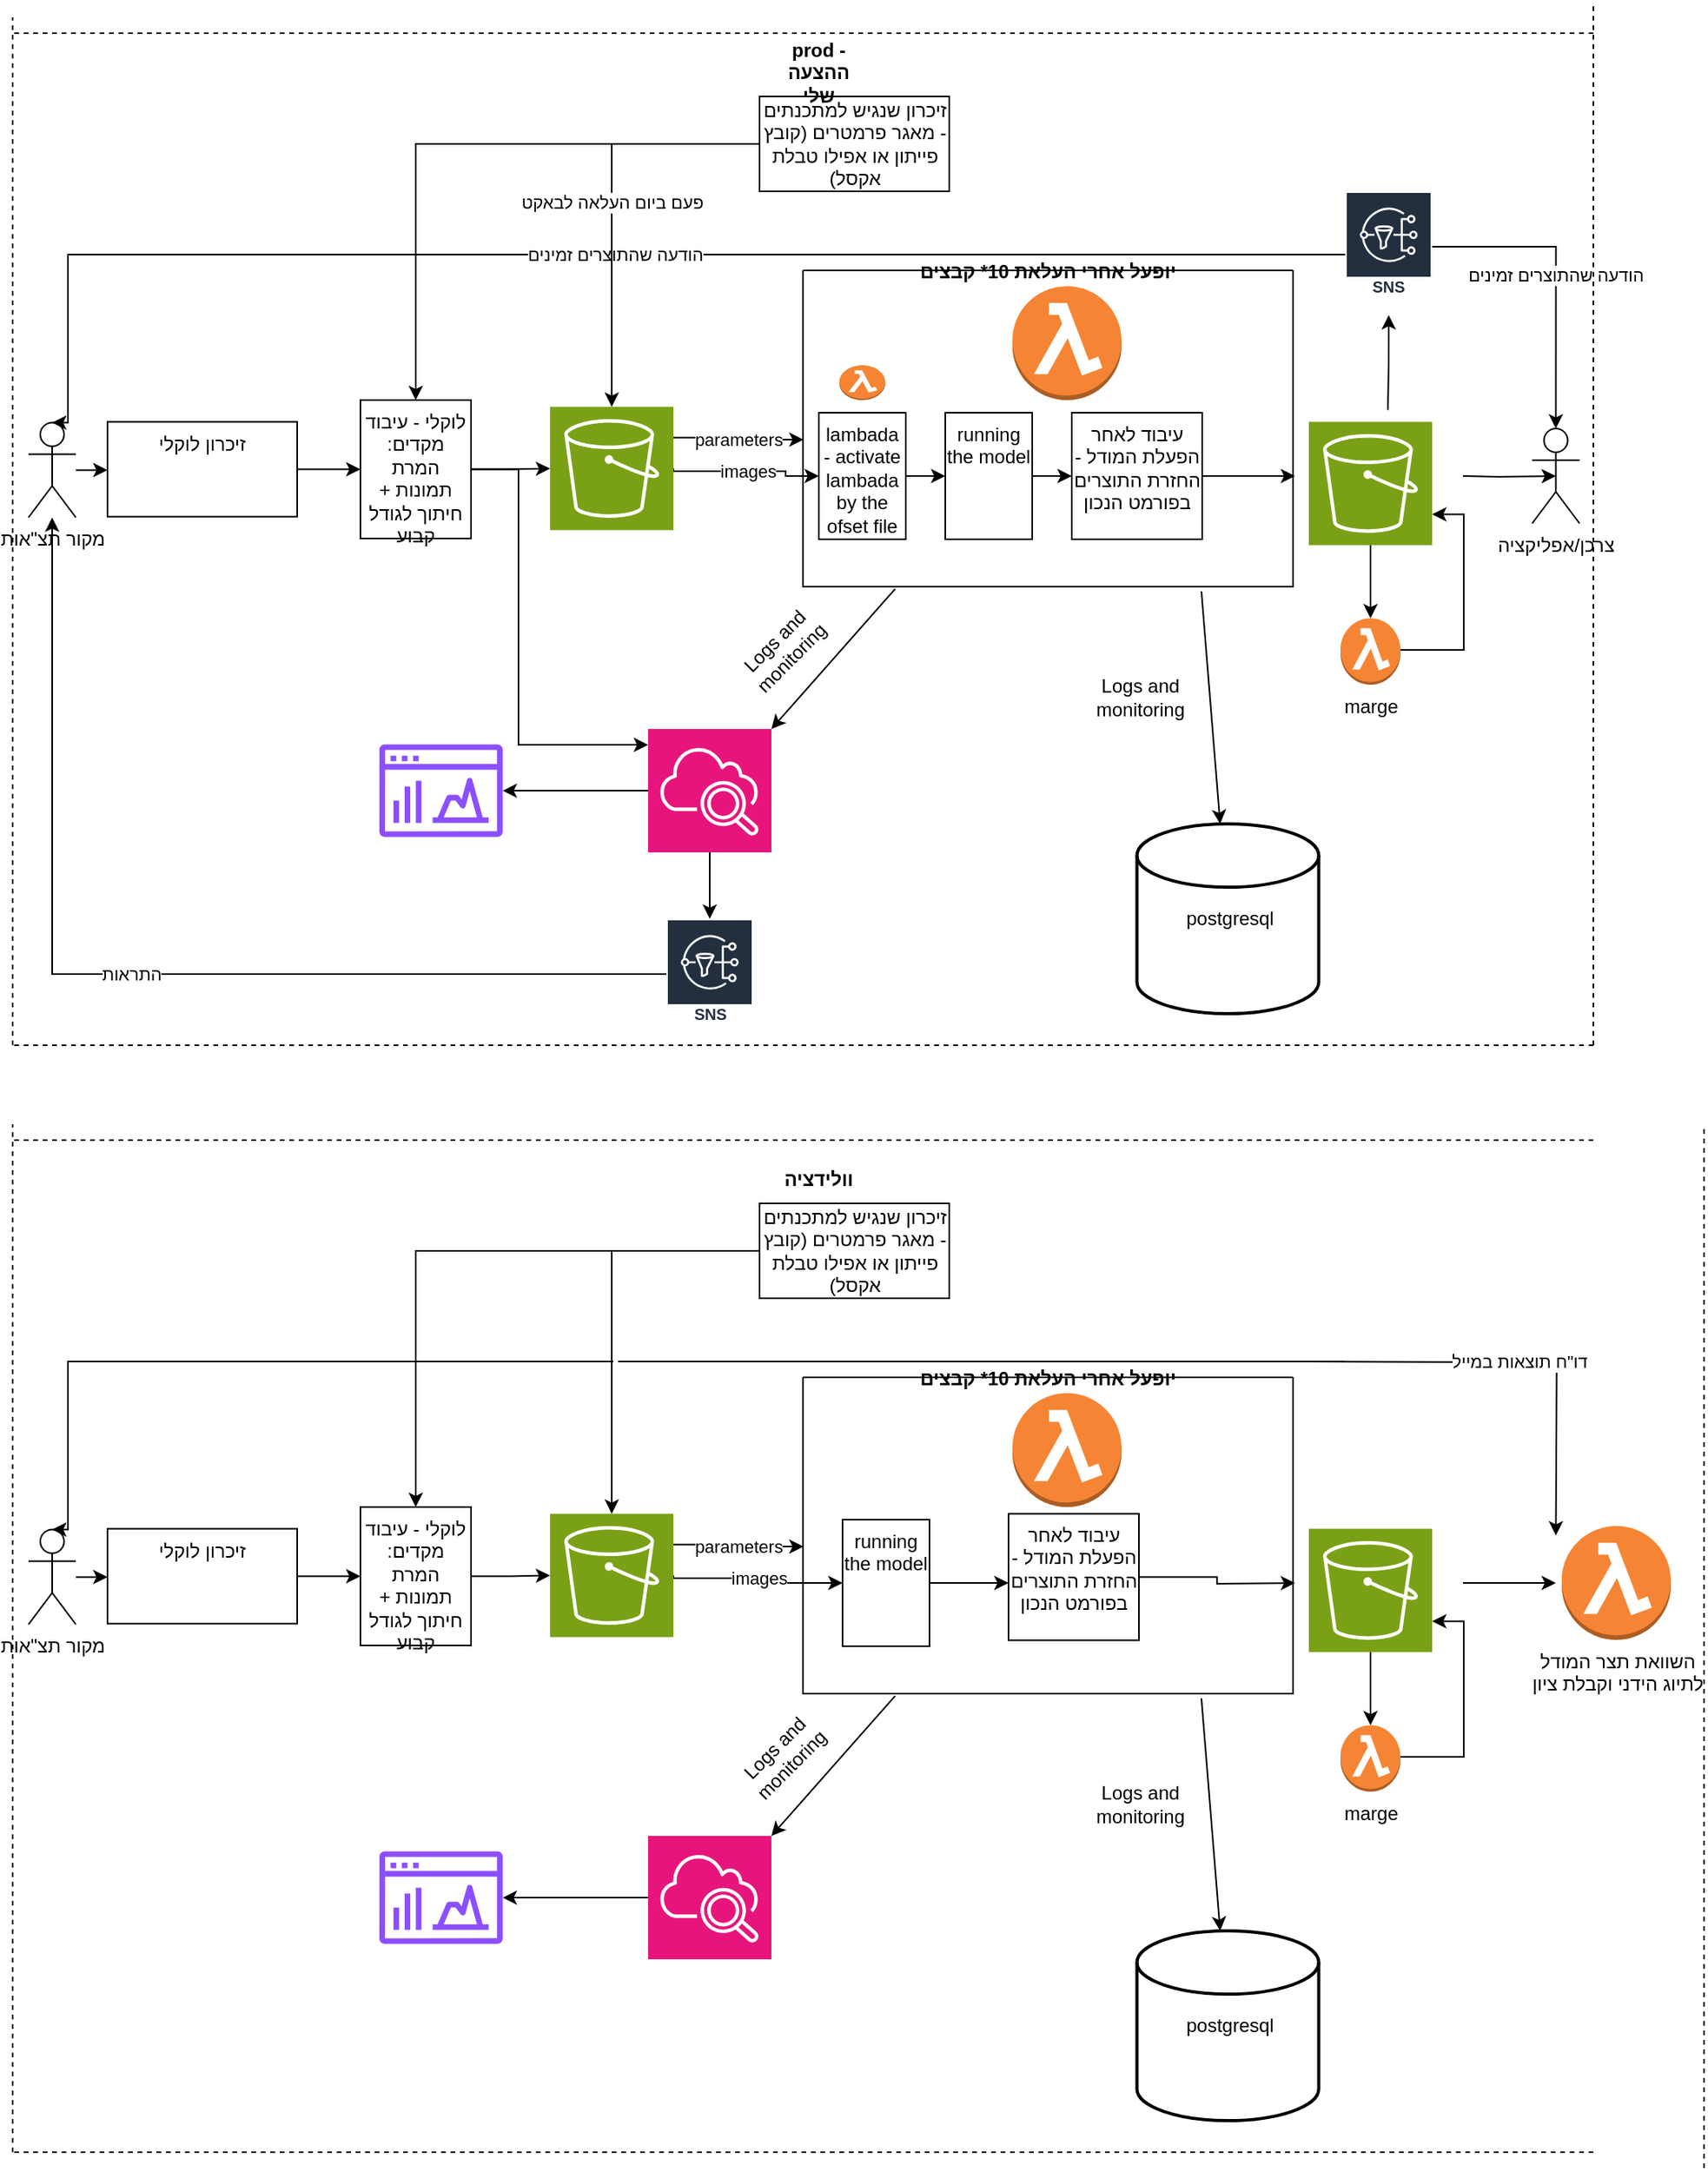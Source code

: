 <mxfile version="26.0.5">
  <diagram name="‫עמוד-1‬" id="sUzNPQEEkAw4JwKCN1K-">
    <mxGraphModel dx="1014" dy="1915" grid="1" gridSize="10" guides="1" tooltips="1" connect="1" arrows="1" fold="1" page="1" pageScale="1" pageWidth="827" pageHeight="1169" math="0" shadow="0">
      <root>
        <mxCell id="0" />
        <mxCell id="1" parent="0" />
        <mxCell id="lmKd-iWOiShviezDQh_1-94" value="" style="edgeStyle=orthogonalEdgeStyle;rounded=0;orthogonalLoop=1;jettySize=auto;html=1;" parent="1" source="lmKd-iWOiShviezDQh_1-95" target="lmKd-iWOiShviezDQh_1-97" edge="1">
          <mxGeometry relative="1" as="geometry" />
        </mxCell>
        <mxCell id="lmKd-iWOiShviezDQh_1-95" value="מקור תצ&quot;אות" style="shape=umlActor;verticalLabelPosition=bottom;verticalAlign=top;html=1;outlineConnect=0;" parent="1" vertex="1">
          <mxGeometry x="1050" y="126.25" width="30" height="60" as="geometry" />
        </mxCell>
        <mxCell id="lmKd-iWOiShviezDQh_1-96" value="" style="edgeStyle=orthogonalEdgeStyle;rounded=0;orthogonalLoop=1;jettySize=auto;html=1;" parent="1" source="lmKd-iWOiShviezDQh_1-97" target="lmKd-iWOiShviezDQh_1-99" edge="1">
          <mxGeometry relative="1" as="geometry" />
        </mxCell>
        <mxCell id="lmKd-iWOiShviezDQh_1-97" value="זיכרון לוקלי" style="whiteSpace=wrap;html=1;verticalAlign=top;" parent="1" vertex="1">
          <mxGeometry x="1100" y="125.75" width="120" height="60" as="geometry" />
        </mxCell>
        <mxCell id="lmKd-iWOiShviezDQh_1-98" value="" style="edgeStyle=orthogonalEdgeStyle;rounded=0;orthogonalLoop=1;jettySize=auto;html=1;entryX=0;entryY=0.5;entryDx=0;entryDy=0;entryPerimeter=0;" parent="1" source="lmKd-iWOiShviezDQh_1-99" target="lmKd-iWOiShviezDQh_1-136" edge="1">
          <mxGeometry relative="1" as="geometry">
            <mxPoint x="1444" y="160" as="targetPoint" />
          </mxGeometry>
        </mxCell>
        <mxCell id="lmKd-iWOiShviezDQh_1-201" style="edgeStyle=orthogonalEdgeStyle;rounded=0;orthogonalLoop=1;jettySize=auto;html=1;" parent="1" source="lmKd-iWOiShviezDQh_1-99" target="lmKd-iWOiShviezDQh_1-117" edge="1">
          <mxGeometry relative="1" as="geometry">
            <Array as="points">
              <mxPoint x="1360" y="156" />
              <mxPoint x="1360" y="330" />
            </Array>
          </mxGeometry>
        </mxCell>
        <mxCell id="lmKd-iWOiShviezDQh_1-99" value="לוקלי - עיבוד מקדים: המרת תמונות + חיתוך לגודל קבוע" style="whiteSpace=wrap;html=1;verticalAlign=top;" parent="1" vertex="1">
          <mxGeometry x="1260" y="112" width="70" height="87.5" as="geometry" />
        </mxCell>
        <mxCell id="lmKd-iWOiShviezDQh_1-100" value="images" style="edgeStyle=orthogonalEdgeStyle;rounded=0;orthogonalLoop=1;jettySize=auto;html=1;exitX=1;exitY=0.5;exitDx=0;exitDy=0;exitPerimeter=0;" parent="1" source="lmKd-iWOiShviezDQh_1-136" edge="1">
          <mxGeometry relative="1" as="geometry">
            <mxPoint x="1494" y="160" as="sourcePoint" />
            <Array as="points">
              <mxPoint x="1529" y="157" />
              <mxPoint x="1529" y="160" />
            </Array>
            <mxPoint x="1550" y="160" as="targetPoint" />
          </mxGeometry>
        </mxCell>
        <mxCell id="lmKd-iWOiShviezDQh_1-104" value="" style="edgeStyle=orthogonalEdgeStyle;rounded=0;orthogonalLoop=1;jettySize=auto;html=1;" parent="1" source="lmKd-iWOiShviezDQh_1-105" edge="1">
          <mxGeometry relative="1" as="geometry">
            <mxPoint x="1851.25" y="160" as="targetPoint" />
          </mxGeometry>
        </mxCell>
        <mxCell id="lmKd-iWOiShviezDQh_1-106" style="edgeStyle=orthogonalEdgeStyle;rounded=0;orthogonalLoop=1;jettySize=auto;html=1;" parent="1" edge="1">
          <mxGeometry relative="1" as="geometry">
            <mxPoint x="1910.53" y="58.25" as="targetPoint" />
            <mxPoint x="1909.98" y="118.25" as="sourcePoint" />
          </mxGeometry>
        </mxCell>
        <mxCell id="lmKd-iWOiShviezDQh_1-108" value="צרכן/אפליקציה" style="shape=umlActor;verticalLabelPosition=bottom;verticalAlign=top;html=1;outlineConnect=0;" parent="1" vertex="1">
          <mxGeometry x="2001.25" y="130" width="30" height="60" as="geometry" />
        </mxCell>
        <mxCell id="lmKd-iWOiShviezDQh_1-109" style="edgeStyle=orthogonalEdgeStyle;rounded=0;orthogonalLoop=1;jettySize=auto;html=1;entryX=0.5;entryY=0.5;entryDx=0;entryDy=0;entryPerimeter=0;" parent="1" target="lmKd-iWOiShviezDQh_1-108" edge="1">
          <mxGeometry relative="1" as="geometry">
            <mxPoint x="1957.5" y="160" as="sourcePoint" />
          </mxGeometry>
        </mxCell>
        <mxCell id="lmKd-iWOiShviezDQh_1-110" value="&lt;span style=&quot;background-color: transparent; color: light-dark(rgb(0, 0, 0), rgb(255, 255, 255));&quot;&gt;&amp;nbsp;&lt;/span&gt;&lt;span style=&quot;background-color: transparent; color: light-dark(rgb(0, 0, 0), rgb(255, 255, 255));&quot;&gt;postgresql&lt;/span&gt;" style="strokeWidth=2;html=1;shape=mxgraph.flowchart.database;whiteSpace=wrap;" parent="1" vertex="1">
          <mxGeometry x="1751.25" y="380" width="115" height="120" as="geometry" />
        </mxCell>
        <mxCell id="lmKd-iWOiShviezDQh_1-113" value="" style="endArrow=classic;html=1;rounded=0;exitX=0.813;exitY=1.015;exitDx=0;exitDy=0;exitPerimeter=0;" parent="1" source="lmKd-iWOiShviezDQh_1-139" target="lmKd-iWOiShviezDQh_1-110" edge="1">
          <mxGeometry width="50" height="50" relative="1" as="geometry">
            <mxPoint x="1781.25" y="210" as="sourcePoint" />
            <mxPoint x="1631.25" y="340" as="targetPoint" />
          </mxGeometry>
        </mxCell>
        <mxCell id="lmKd-iWOiShviezDQh_1-114" value="Logs and monitoring" style="text;html=1;align=center;verticalAlign=middle;whiteSpace=wrap;rounded=0;rotation=-45;" parent="1" vertex="1">
          <mxGeometry x="1473.5" y="260" width="106.5" height="20" as="geometry" />
        </mxCell>
        <mxCell id="lmKd-iWOiShviezDQh_1-115" style="edgeStyle=orthogonalEdgeStyle;rounded=0;orthogonalLoop=1;jettySize=auto;html=1;" parent="1" source="lmKd-iWOiShviezDQh_1-117" target="lmKd-iWOiShviezDQh_1-121" edge="1">
          <mxGeometry relative="1" as="geometry" />
        </mxCell>
        <mxCell id="lmKd-iWOiShviezDQh_1-116" style="edgeStyle=orthogonalEdgeStyle;rounded=0;orthogonalLoop=1;jettySize=auto;html=1;" parent="1" source="lmKd-iWOiShviezDQh_1-117" target="lmKd-iWOiShviezDQh_1-123" edge="1">
          <mxGeometry relative="1" as="geometry" />
        </mxCell>
        <mxCell id="lmKd-iWOiShviezDQh_1-117" value="" style="sketch=0;points=[[0,0,0],[0.25,0,0],[0.5,0,0],[0.75,0,0],[1,0,0],[0,1,0],[0.25,1,0],[0.5,1,0],[0.75,1,0],[1,1,0],[0,0.25,0],[0,0.5,0],[0,0.75,0],[1,0.25,0],[1,0.5,0],[1,0.75,0]];points=[[0,0,0],[0.25,0,0],[0.5,0,0],[0.75,0,0],[1,0,0],[0,1,0],[0.25,1,0],[0.5,1,0],[0.75,1,0],[1,1,0],[0,0.25,0],[0,0.5,0],[0,0.75,0],[1,0.25,0],[1,0.5,0],[1,0.75,0]];outlineConnect=0;fontColor=#232F3E;fillColor=#E7157B;strokeColor=#ffffff;dashed=0;verticalLabelPosition=bottom;verticalAlign=top;align=center;html=1;fontSize=12;fontStyle=0;aspect=fixed;shape=mxgraph.aws4.resourceIcon;resIcon=mxgraph.aws4.cloudwatch_2;" parent="1" vertex="1">
          <mxGeometry x="1442" y="320" width="78" height="78" as="geometry" />
        </mxCell>
        <mxCell id="lmKd-iWOiShviezDQh_1-121" value="" style="sketch=0;outlineConnect=0;fontColor=#232F3E;gradientColor=none;fillColor=#8C4FFF;strokeColor=none;dashed=0;verticalLabelPosition=bottom;verticalAlign=top;align=center;html=1;fontSize=12;fontStyle=0;aspect=fixed;pointerEvents=1;shape=mxgraph.aws4.opensearch_dashboards;" parent="1" vertex="1">
          <mxGeometry x="1272" y="329.5" width="78" height="59" as="geometry" />
        </mxCell>
        <mxCell id="lmKd-iWOiShviezDQh_1-122" value="התראות" style="edgeStyle=orthogonalEdgeStyle;rounded=0;orthogonalLoop=1;jettySize=auto;html=1;" parent="1" source="lmKd-iWOiShviezDQh_1-123" target="lmKd-iWOiShviezDQh_1-95" edge="1">
          <mxGeometry relative="1" as="geometry" />
        </mxCell>
        <mxCell id="lmKd-iWOiShviezDQh_1-123" value="Amazon SNS" style="sketch=0;outlineConnect=0;fontColor=#232F3E;gradientColor=none;strokeColor=#ffffff;fillColor=#232F3E;dashed=0;verticalLabelPosition=middle;verticalAlign=bottom;align=center;html=1;whiteSpace=wrap;fontSize=10;fontStyle=1;spacing=3;shape=mxgraph.aws4.productIcon;prIcon=mxgraph.aws4.sns;" parent="1" vertex="1">
          <mxGeometry x="1453.5" y="440" width="55" height="70" as="geometry" />
        </mxCell>
        <mxCell id="lmKd-iWOiShviezDQh_1-124" value="Amazon SNS" style="sketch=0;outlineConnect=0;fontColor=#232F3E;gradientColor=none;strokeColor=#ffffff;fillColor=#232F3E;dashed=0;verticalLabelPosition=middle;verticalAlign=bottom;align=center;html=1;whiteSpace=wrap;fontSize=10;fontStyle=1;spacing=3;shape=mxgraph.aws4.productIcon;prIcon=mxgraph.aws4.sns;" parent="1" vertex="1">
          <mxGeometry x="1883" y="-20" width="55" height="70" as="geometry" />
        </mxCell>
        <mxCell id="lmKd-iWOiShviezDQh_1-125" value="הודעה שהתוצרים זמינים" style="edgeStyle=orthogonalEdgeStyle;rounded=0;orthogonalLoop=1;jettySize=auto;html=1;entryX=0.5;entryY=0;entryDx=0;entryDy=0;entryPerimeter=0;" parent="1" source="lmKd-iWOiShviezDQh_1-124" target="lmKd-iWOiShviezDQh_1-95" edge="1">
          <mxGeometry relative="1" as="geometry">
            <Array as="points">
              <mxPoint x="1075" y="20" />
            </Array>
          </mxGeometry>
        </mxCell>
        <mxCell id="lmKd-iWOiShviezDQh_1-126" value="הודעה שהתוצרים זמינים" style="edgeStyle=orthogonalEdgeStyle;rounded=0;orthogonalLoop=1;jettySize=auto;html=1;entryX=0.5;entryY=0;entryDx=0;entryDy=0;entryPerimeter=0;" parent="1" source="lmKd-iWOiShviezDQh_1-124" target="lmKd-iWOiShviezDQh_1-108" edge="1">
          <mxGeometry relative="1" as="geometry" />
        </mxCell>
        <mxCell id="lmKd-iWOiShviezDQh_1-128" style="edgeStyle=orthogonalEdgeStyle;rounded=0;orthogonalLoop=1;jettySize=auto;html=1;entryX=0.5;entryY=0;entryDx=0;entryDy=0;" parent="1" source="lmKd-iWOiShviezDQh_1-129" target="lmKd-iWOiShviezDQh_1-99" edge="1">
          <mxGeometry relative="1" as="geometry" />
        </mxCell>
        <mxCell id="lmKd-iWOiShviezDQh_1-129" value="זיכרון שנגיש למתכנתים - מאגר פרמטרים (קובץ פייתון או אפילו טבלת אקסל)" style="rounded=0;whiteSpace=wrap;html=1;" parent="1" vertex="1">
          <mxGeometry x="1512.5" y="-80" width="120" height="60" as="geometry" />
        </mxCell>
        <mxCell id="lmKd-iWOiShviezDQh_1-131" value="" style="endArrow=none;dashed=1;html=1;rounded=0;" parent="1" edge="1">
          <mxGeometry width="50" height="50" relative="1" as="geometry">
            <mxPoint x="1040" y="520" as="sourcePoint" />
            <mxPoint x="1040" y="-130" as="targetPoint" />
          </mxGeometry>
        </mxCell>
        <mxCell id="lmKd-iWOiShviezDQh_1-132" value="" style="endArrow=none;dashed=1;html=1;rounded=0;" parent="1" edge="1">
          <mxGeometry width="50" height="50" relative="1" as="geometry">
            <mxPoint x="2040" y="520" as="sourcePoint" />
            <mxPoint x="2040" y="-140" as="targetPoint" />
          </mxGeometry>
        </mxCell>
        <mxCell id="lmKd-iWOiShviezDQh_1-133" value="" style="endArrow=none;dashed=1;html=1;rounded=0;" parent="1" edge="1">
          <mxGeometry width="50" height="50" relative="1" as="geometry">
            <mxPoint x="2040" y="520" as="sourcePoint" />
            <mxPoint x="1040" y="520" as="targetPoint" />
          </mxGeometry>
        </mxCell>
        <mxCell id="lmKd-iWOiShviezDQh_1-134" value="" style="endArrow=none;dashed=1;html=1;rounded=0;" parent="1" edge="1">
          <mxGeometry width="50" height="50" relative="1" as="geometry">
            <mxPoint x="2040" y="-120" as="sourcePoint" />
            <mxPoint x="1040" y="-120" as="targetPoint" />
          </mxGeometry>
        </mxCell>
        <mxCell id="lmKd-iWOiShviezDQh_1-135" value="&lt;b&gt;prod - ההצעה שלי&lt;/b&gt;" style="text;html=1;align=center;verticalAlign=middle;whiteSpace=wrap;rounded=0;" parent="1" vertex="1">
          <mxGeometry x="1520" y="-110" width="60" height="30" as="geometry" />
        </mxCell>
        <mxCell id="lmKd-iWOiShviezDQh_1-136" value="" style="sketch=0;points=[[0,0,0],[0.25,0,0],[0.5,0,0],[0.75,0,0],[1,0,0],[0,1,0],[0.25,1,0],[0.5,1,0],[0.75,1,0],[1,1,0],[0,0.25,0],[0,0.5,0],[0,0.75,0],[1,0.25,0],[1,0.5,0],[1,0.75,0]];outlineConnect=0;fontColor=#232F3E;fillColor=#7AA116;strokeColor=#ffffff;dashed=0;verticalLabelPosition=bottom;verticalAlign=top;align=center;html=1;fontSize=12;fontStyle=0;aspect=fixed;shape=mxgraph.aws4.resourceIcon;resIcon=mxgraph.aws4.s3;" parent="1" vertex="1">
          <mxGeometry x="1380" y="116.25" width="78" height="78" as="geometry" />
        </mxCell>
        <mxCell id="lmKd-iWOiShviezDQh_1-139" value="יופעל אחרי העלאת 10* קבצים" style="swimlane;startSize=0;" parent="1" vertex="1">
          <mxGeometry x="1540" y="30" width="310" height="200" as="geometry" />
        </mxCell>
        <mxCell id="lmKd-iWOiShviezDQh_1-138" value="" style="outlineConnect=0;dashed=0;verticalLabelPosition=bottom;verticalAlign=top;align=center;html=1;shape=mxgraph.aws3.lambda_function;fillColor=#F58534;gradientColor=none;" parent="lmKd-iWOiShviezDQh_1-139" vertex="1">
          <mxGeometry x="132.5" y="10" width="69" height="72" as="geometry" />
        </mxCell>
        <mxCell id="lmKd-iWOiShviezDQh_1-103" value="running the model" style="whiteSpace=wrap;html=1;verticalAlign=top;" parent="lmKd-iWOiShviezDQh_1-139" vertex="1">
          <mxGeometry x="90" y="90" width="55" height="80" as="geometry" />
        </mxCell>
        <mxCell id="lmKd-iWOiShviezDQh_1-105" value="עיבוד לאחר הפעלת המודל - החזרת התוצרים בפורמט הנכון" style="whiteSpace=wrap;html=1;verticalAlign=top;" parent="lmKd-iWOiShviezDQh_1-139" vertex="1">
          <mxGeometry x="170" y="90" width="82.5" height="80" as="geometry" />
        </mxCell>
        <mxCell id="lmKd-iWOiShviezDQh_1-102" value="" style="edgeStyle=orthogonalEdgeStyle;rounded=0;orthogonalLoop=1;jettySize=auto;html=1;" parent="lmKd-iWOiShviezDQh_1-139" source="lmKd-iWOiShviezDQh_1-103" target="lmKd-iWOiShviezDQh_1-105" edge="1">
          <mxGeometry relative="1" as="geometry">
            <Array as="points">
              <mxPoint x="130" y="100" />
              <mxPoint x="130" y="100" />
            </Array>
          </mxGeometry>
        </mxCell>
        <mxCell id="GHBOQwMrfNiSCfcFLLPO-2" value="" style="edgeStyle=orthogonalEdgeStyle;rounded=0;orthogonalLoop=1;jettySize=auto;html=1;entryX=0;entryY=0.5;entryDx=0;entryDy=0;" parent="lmKd-iWOiShviezDQh_1-139" source="GHBOQwMrfNiSCfcFLLPO-1" target="lmKd-iWOiShviezDQh_1-103" edge="1">
          <mxGeometry relative="1" as="geometry" />
        </mxCell>
        <mxCell id="GHBOQwMrfNiSCfcFLLPO-1" value="lambada - activate lambada by the ofset file" style="whiteSpace=wrap;html=1;verticalAlign=top;" parent="lmKd-iWOiShviezDQh_1-139" vertex="1">
          <mxGeometry x="10" y="90" width="55" height="80" as="geometry" />
        </mxCell>
        <mxCell id="GHBOQwMrfNiSCfcFLLPO-3" value="" style="outlineConnect=0;dashed=0;verticalLabelPosition=bottom;verticalAlign=top;align=center;html=1;shape=mxgraph.aws3.lambda_function;fillColor=#F58534;gradientColor=none;" parent="lmKd-iWOiShviezDQh_1-139" vertex="1">
          <mxGeometry x="23" y="60" width="29" height="22" as="geometry" />
        </mxCell>
        <mxCell id="lmKd-iWOiShviezDQh_1-140" value="" style="endArrow=classic;html=1;rounded=0;exitX=0.188;exitY=1.007;exitDx=0;exitDy=0;exitPerimeter=0;entryX=1;entryY=0;entryDx=0;entryDy=0;entryPerimeter=0;" parent="1" source="lmKd-iWOiShviezDQh_1-139" target="lmKd-iWOiShviezDQh_1-117" edge="1">
          <mxGeometry width="50" height="50" relative="1" as="geometry">
            <mxPoint x="1450" y="210" as="sourcePoint" />
            <mxPoint x="1490" y="410" as="targetPoint" />
            <Array as="points" />
          </mxGeometry>
        </mxCell>
        <mxCell id="lmKd-iWOiShviezDQh_1-141" value="" style="sketch=0;points=[[0,0,0],[0.25,0,0],[0.5,0,0],[0.75,0,0],[1,0,0],[0,1,0],[0.25,1,0],[0.5,1,0],[0.75,1,0],[1,1,0],[0,0.25,0],[0,0.5,0],[0,0.75,0],[1,0.25,0],[1,0.5,0],[1,0.75,0]];outlineConnect=0;fontColor=#232F3E;fillColor=#7AA116;strokeColor=#ffffff;dashed=0;verticalLabelPosition=bottom;verticalAlign=top;align=center;html=1;fontSize=12;fontStyle=0;aspect=fixed;shape=mxgraph.aws4.resourceIcon;resIcon=mxgraph.aws4.s3;" parent="1" vertex="1">
          <mxGeometry x="1860" y="125.75" width="78" height="78" as="geometry" />
        </mxCell>
        <mxCell id="lmKd-iWOiShviezDQh_1-148" value="marge" style="outlineConnect=0;dashed=0;verticalLabelPosition=bottom;verticalAlign=top;align=center;html=1;shape=mxgraph.aws3.lambda_function;fillColor=#F58534;gradientColor=none;" parent="1" vertex="1">
          <mxGeometry x="1880" y="250" width="38" height="42" as="geometry" />
        </mxCell>
        <mxCell id="lmKd-iWOiShviezDQh_1-150" style="edgeStyle=orthogonalEdgeStyle;rounded=0;orthogonalLoop=1;jettySize=auto;html=1;entryX=0.5;entryY=0;entryDx=0;entryDy=0;entryPerimeter=0;" parent="1" source="lmKd-iWOiShviezDQh_1-141" target="lmKd-iWOiShviezDQh_1-148" edge="1">
          <mxGeometry relative="1" as="geometry" />
        </mxCell>
        <mxCell id="lmKd-iWOiShviezDQh_1-151" style="edgeStyle=orthogonalEdgeStyle;rounded=0;orthogonalLoop=1;jettySize=auto;html=1;entryX=1;entryY=0.75;entryDx=0;entryDy=0;entryPerimeter=0;" parent="1" source="lmKd-iWOiShviezDQh_1-148" target="lmKd-iWOiShviezDQh_1-141" edge="1">
          <mxGeometry relative="1" as="geometry">
            <Array as="points">
              <mxPoint x="1958" y="270" />
              <mxPoint x="1958" y="184" />
            </Array>
          </mxGeometry>
        </mxCell>
        <mxCell id="lmKd-iWOiShviezDQh_1-152" value="Logs and monitoring" style="text;html=1;align=center;verticalAlign=middle;whiteSpace=wrap;rounded=0;rotation=0;" parent="1" vertex="1">
          <mxGeometry x="1700" y="290" width="106.5" height="20" as="geometry" />
        </mxCell>
        <mxCell id="lmKd-iWOiShviezDQh_1-153" value="parameters" style="edgeStyle=orthogonalEdgeStyle;rounded=0;orthogonalLoop=1;jettySize=auto;html=1;exitX=1;exitY=0.25;exitDx=0;exitDy=0;exitPerimeter=0;entryX=0.001;entryY=0.535;entryDx=0;entryDy=0;entryPerimeter=0;" parent="1" source="lmKd-iWOiShviezDQh_1-136" target="lmKd-iWOiShviezDQh_1-139" edge="1">
          <mxGeometry relative="1" as="geometry" />
        </mxCell>
        <mxCell id="lmKd-iWOiShviezDQh_1-154" value="פעם ביום העלאה לבאקט" style="edgeStyle=orthogonalEdgeStyle;rounded=0;orthogonalLoop=1;jettySize=auto;html=1;entryX=0.5;entryY=0;entryDx=0;entryDy=0;entryPerimeter=0;" parent="1" source="lmKd-iWOiShviezDQh_1-129" target="lmKd-iWOiShviezDQh_1-136" edge="1">
          <mxGeometry relative="1" as="geometry" />
        </mxCell>
        <mxCell id="lmKd-iWOiShviezDQh_1-155" value="" style="edgeStyle=orthogonalEdgeStyle;rounded=0;orthogonalLoop=1;jettySize=auto;html=1;" parent="1" source="lmKd-iWOiShviezDQh_1-156" target="lmKd-iWOiShviezDQh_1-158" edge="1">
          <mxGeometry relative="1" as="geometry" />
        </mxCell>
        <mxCell id="lmKd-iWOiShviezDQh_1-156" value="מקור תצ&quot;אות" style="shape=umlActor;verticalLabelPosition=bottom;verticalAlign=top;html=1;outlineConnect=0;" parent="1" vertex="1">
          <mxGeometry x="1050" y="826.25" width="30" height="60" as="geometry" />
        </mxCell>
        <mxCell id="lmKd-iWOiShviezDQh_1-157" value="" style="edgeStyle=orthogonalEdgeStyle;rounded=0;orthogonalLoop=1;jettySize=auto;html=1;" parent="1" source="lmKd-iWOiShviezDQh_1-158" target="lmKd-iWOiShviezDQh_1-160" edge="1">
          <mxGeometry relative="1" as="geometry" />
        </mxCell>
        <mxCell id="lmKd-iWOiShviezDQh_1-158" value="זיכרון לוקלי" style="whiteSpace=wrap;html=1;verticalAlign=top;" parent="1" vertex="1">
          <mxGeometry x="1100" y="825.75" width="120" height="60" as="geometry" />
        </mxCell>
        <mxCell id="lmKd-iWOiShviezDQh_1-159" value="" style="edgeStyle=orthogonalEdgeStyle;rounded=0;orthogonalLoop=1;jettySize=auto;html=1;entryX=0;entryY=0.5;entryDx=0;entryDy=0;entryPerimeter=0;" parent="1" source="lmKd-iWOiShviezDQh_1-160" target="lmKd-iWOiShviezDQh_1-188" edge="1">
          <mxGeometry relative="1" as="geometry">
            <mxPoint x="1444" y="860" as="targetPoint" />
          </mxGeometry>
        </mxCell>
        <mxCell id="lmKd-iWOiShviezDQh_1-160" value="לוקלי - עיבוד מקדים: המרת תמונות + חיתוך לגודל קבוע" style="whiteSpace=wrap;html=1;verticalAlign=top;" parent="1" vertex="1">
          <mxGeometry x="1260" y="812" width="70" height="87.5" as="geometry" />
        </mxCell>
        <mxCell id="lmKd-iWOiShviezDQh_1-161" value="images" style="edgeStyle=orthogonalEdgeStyle;rounded=0;orthogonalLoop=1;jettySize=auto;html=1;exitX=1;exitY=0.5;exitDx=0;exitDy=0;exitPerimeter=0;" parent="1" source="lmKd-iWOiShviezDQh_1-188" target="lmKd-iWOiShviezDQh_1-163" edge="1">
          <mxGeometry relative="1" as="geometry">
            <mxPoint x="1494" y="860" as="sourcePoint" />
            <Array as="points">
              <mxPoint x="1529" y="857" />
              <mxPoint x="1529" y="860" />
            </Array>
          </mxGeometry>
        </mxCell>
        <mxCell id="lmKd-iWOiShviezDQh_1-162" value="" style="edgeStyle=orthogonalEdgeStyle;rounded=0;orthogonalLoop=1;jettySize=auto;html=1;" parent="1" source="lmKd-iWOiShviezDQh_1-163" target="lmKd-iWOiShviezDQh_1-165" edge="1">
          <mxGeometry relative="1" as="geometry">
            <Array as="points">
              <mxPoint x="1670" y="830" />
              <mxPoint x="1670" y="830" />
            </Array>
          </mxGeometry>
        </mxCell>
        <mxCell id="lmKd-iWOiShviezDQh_1-163" value="running the model" style="whiteSpace=wrap;html=1;verticalAlign=top;" parent="1" vertex="1">
          <mxGeometry x="1565" y="820" width="55" height="80" as="geometry" />
        </mxCell>
        <mxCell id="lmKd-iWOiShviezDQh_1-164" value="" style="edgeStyle=orthogonalEdgeStyle;rounded=0;orthogonalLoop=1;jettySize=auto;html=1;" parent="1" source="lmKd-iWOiShviezDQh_1-165" edge="1">
          <mxGeometry relative="1" as="geometry">
            <mxPoint x="1851.25" y="860" as="targetPoint" />
          </mxGeometry>
        </mxCell>
        <mxCell id="lmKd-iWOiShviezDQh_1-165" value="עיבוד לאחר הפעלת המודל - החזרת התוצרים בפורמט הנכון" style="whiteSpace=wrap;html=1;verticalAlign=top;" parent="1" vertex="1">
          <mxGeometry x="1670" y="816.25" width="82.5" height="80" as="geometry" />
        </mxCell>
        <mxCell id="lmKd-iWOiShviezDQh_1-168" style="edgeStyle=orthogonalEdgeStyle;rounded=0;orthogonalLoop=1;jettySize=auto;html=1;entryX=0.5;entryY=0.5;entryDx=0;entryDy=0;entryPerimeter=0;" parent="1" edge="1">
          <mxGeometry relative="1" as="geometry">
            <mxPoint x="1957.5" y="860" as="sourcePoint" />
            <mxPoint x="2016.25" y="860" as="targetPoint" />
          </mxGeometry>
        </mxCell>
        <mxCell id="lmKd-iWOiShviezDQh_1-169" value="&lt;span style=&quot;background-color: transparent; color: light-dark(rgb(0, 0, 0), rgb(255, 255, 255));&quot;&gt;&amp;nbsp;&lt;/span&gt;&lt;span style=&quot;background-color: transparent; color: light-dark(rgb(0, 0, 0), rgb(255, 255, 255));&quot;&gt;postgresql&lt;/span&gt;" style="strokeWidth=2;html=1;shape=mxgraph.flowchart.database;whiteSpace=wrap;" parent="1" vertex="1">
          <mxGeometry x="1751.25" y="1080" width="115" height="120" as="geometry" />
        </mxCell>
        <mxCell id="lmKd-iWOiShviezDQh_1-170" value="" style="endArrow=classic;html=1;rounded=0;exitX=0.813;exitY=1.015;exitDx=0;exitDy=0;exitPerimeter=0;" parent="1" source="lmKd-iWOiShviezDQh_1-189" target="lmKd-iWOiShviezDQh_1-169" edge="1">
          <mxGeometry width="50" height="50" relative="1" as="geometry">
            <mxPoint x="1781.25" y="910" as="sourcePoint" />
            <mxPoint x="1631.25" y="1040" as="targetPoint" />
          </mxGeometry>
        </mxCell>
        <mxCell id="lmKd-iWOiShviezDQh_1-171" value="Logs and monitoring" style="text;html=1;align=center;verticalAlign=middle;whiteSpace=wrap;rounded=0;rotation=-45;" parent="1" vertex="1">
          <mxGeometry x="1473.5" y="960" width="106.5" height="20" as="geometry" />
        </mxCell>
        <mxCell id="lmKd-iWOiShviezDQh_1-172" style="edgeStyle=orthogonalEdgeStyle;rounded=0;orthogonalLoop=1;jettySize=auto;html=1;" parent="1" source="lmKd-iWOiShviezDQh_1-174" target="lmKd-iWOiShviezDQh_1-175" edge="1">
          <mxGeometry relative="1" as="geometry" />
        </mxCell>
        <mxCell id="lmKd-iWOiShviezDQh_1-174" value="" style="sketch=0;points=[[0,0,0],[0.25,0,0],[0.5,0,0],[0.75,0,0],[1,0,0],[0,1,0],[0.25,1,0],[0.5,1,0],[0.75,1,0],[1,1,0],[0,0.25,0],[0,0.5,0],[0,0.75,0],[1,0.25,0],[1,0.5,0],[1,0.75,0]];points=[[0,0,0],[0.25,0,0],[0.5,0,0],[0.75,0,0],[1,0,0],[0,1,0],[0.25,1,0],[0.5,1,0],[0.75,1,0],[1,1,0],[0,0.25,0],[0,0.5,0],[0,0.75,0],[1,0.25,0],[1,0.5,0],[1,0.75,0]];outlineConnect=0;fontColor=#232F3E;fillColor=#E7157B;strokeColor=#ffffff;dashed=0;verticalLabelPosition=bottom;verticalAlign=top;align=center;html=1;fontSize=12;fontStyle=0;aspect=fixed;shape=mxgraph.aws4.resourceIcon;resIcon=mxgraph.aws4.cloudwatch_2;" parent="1" vertex="1">
          <mxGeometry x="1442" y="1020" width="78" height="78" as="geometry" />
        </mxCell>
        <mxCell id="lmKd-iWOiShviezDQh_1-175" value="" style="sketch=0;outlineConnect=0;fontColor=#232F3E;gradientColor=none;fillColor=#8C4FFF;strokeColor=none;dashed=0;verticalLabelPosition=bottom;verticalAlign=top;align=center;html=1;fontSize=12;fontStyle=0;aspect=fixed;pointerEvents=1;shape=mxgraph.aws4.opensearch_dashboards;" parent="1" vertex="1">
          <mxGeometry x="1272" y="1029.5" width="78" height="59" as="geometry" />
        </mxCell>
        <mxCell id="lmKd-iWOiShviezDQh_1-179" value="&amp;nbsp;" style="edgeStyle=orthogonalEdgeStyle;rounded=0;orthogonalLoop=1;jettySize=auto;html=1;entryX=0.5;entryY=0;entryDx=0;entryDy=0;entryPerimeter=0;" parent="1" target="lmKd-iWOiShviezDQh_1-156" edge="1">
          <mxGeometry relative="1" as="geometry">
            <Array as="points">
              <mxPoint x="1075" y="720" />
            </Array>
            <mxPoint x="1883" y="720" as="sourcePoint" />
          </mxGeometry>
        </mxCell>
        <mxCell id="lmKd-iWOiShviezDQh_1-180" value="דו&quot;ח תוצאות במייל" style="edgeStyle=orthogonalEdgeStyle;rounded=0;orthogonalLoop=1;jettySize=auto;html=1;entryX=0.5;entryY=0;entryDx=0;entryDy=0;entryPerimeter=0;" parent="1" edge="1">
          <mxGeometry relative="1" as="geometry">
            <mxPoint x="1860" y="720" as="sourcePoint" />
            <mxPoint x="2016.25" y="830" as="targetPoint" />
          </mxGeometry>
        </mxCell>
        <mxCell id="lmKd-iWOiShviezDQh_1-181" style="edgeStyle=orthogonalEdgeStyle;rounded=0;orthogonalLoop=1;jettySize=auto;html=1;entryX=0.5;entryY=0;entryDx=0;entryDy=0;" parent="1" source="lmKd-iWOiShviezDQh_1-182" target="lmKd-iWOiShviezDQh_1-160" edge="1">
          <mxGeometry relative="1" as="geometry" />
        </mxCell>
        <mxCell id="lmKd-iWOiShviezDQh_1-182" value="זיכרון שנגיש למתכנתים - מאגר פרמטרים (קובץ פייתון או אפילו טבלת אקסל)" style="rounded=0;whiteSpace=wrap;html=1;" parent="1" vertex="1">
          <mxGeometry x="1512.5" y="620" width="120" height="60" as="geometry" />
        </mxCell>
        <mxCell id="lmKd-iWOiShviezDQh_1-183" value="" style="endArrow=none;dashed=1;html=1;rounded=0;" parent="1" edge="1">
          <mxGeometry width="50" height="50" relative="1" as="geometry">
            <mxPoint x="1040" y="1220" as="sourcePoint" />
            <mxPoint x="1040" y="570" as="targetPoint" />
          </mxGeometry>
        </mxCell>
        <mxCell id="lmKd-iWOiShviezDQh_1-184" value="" style="endArrow=none;dashed=1;html=1;rounded=0;" parent="1" edge="1">
          <mxGeometry width="50" height="50" relative="1" as="geometry">
            <mxPoint x="2110" y="1230" as="sourcePoint" />
            <mxPoint x="2110" y="570" as="targetPoint" />
          </mxGeometry>
        </mxCell>
        <mxCell id="lmKd-iWOiShviezDQh_1-185" value="" style="endArrow=none;dashed=1;html=1;rounded=0;" parent="1" edge="1">
          <mxGeometry width="50" height="50" relative="1" as="geometry">
            <mxPoint x="2040" y="1220" as="sourcePoint" />
            <mxPoint x="1040" y="1220" as="targetPoint" />
          </mxGeometry>
        </mxCell>
        <mxCell id="lmKd-iWOiShviezDQh_1-186" value="" style="endArrow=none;dashed=1;html=1;rounded=0;" parent="1" edge="1">
          <mxGeometry width="50" height="50" relative="1" as="geometry">
            <mxPoint x="2040" y="580" as="sourcePoint" />
            <mxPoint x="1040" y="580" as="targetPoint" />
          </mxGeometry>
        </mxCell>
        <mxCell id="lmKd-iWOiShviezDQh_1-187" value="&lt;b&gt;וולידציה&lt;/b&gt;" style="text;html=1;align=center;verticalAlign=middle;whiteSpace=wrap;rounded=0;" parent="1" vertex="1">
          <mxGeometry x="1520" y="590" width="60" height="30" as="geometry" />
        </mxCell>
        <mxCell id="lmKd-iWOiShviezDQh_1-188" value="" style="sketch=0;points=[[0,0,0],[0.25,0,0],[0.5,0,0],[0.75,0,0],[1,0,0],[0,1,0],[0.25,1,0],[0.5,1,0],[0.75,1,0],[1,1,0],[0,0.25,0],[0,0.5,0],[0,0.75,0],[1,0.25,0],[1,0.5,0],[1,0.75,0]];outlineConnect=0;fontColor=#232F3E;fillColor=#7AA116;strokeColor=#ffffff;dashed=0;verticalLabelPosition=bottom;verticalAlign=top;align=center;html=1;fontSize=12;fontStyle=0;aspect=fixed;shape=mxgraph.aws4.resourceIcon;resIcon=mxgraph.aws4.s3;" parent="1" vertex="1">
          <mxGeometry x="1380" y="816.25" width="78" height="78" as="geometry" />
        </mxCell>
        <mxCell id="lmKd-iWOiShviezDQh_1-189" value="יופעל אחרי העלאת 10* קבצים" style="swimlane;startSize=0;" parent="1" vertex="1">
          <mxGeometry x="1540" y="730" width="310" height="200" as="geometry" />
        </mxCell>
        <mxCell id="lmKd-iWOiShviezDQh_1-190" value="" style="outlineConnect=0;dashed=0;verticalLabelPosition=bottom;verticalAlign=top;align=center;html=1;shape=mxgraph.aws3.lambda_function;fillColor=#F58534;gradientColor=none;" parent="lmKd-iWOiShviezDQh_1-189" vertex="1">
          <mxGeometry x="132.5" y="10" width="69" height="72" as="geometry" />
        </mxCell>
        <mxCell id="lmKd-iWOiShviezDQh_1-191" value="" style="endArrow=classic;html=1;rounded=0;exitX=0.188;exitY=1.007;exitDx=0;exitDy=0;exitPerimeter=0;entryX=1;entryY=0;entryDx=0;entryDy=0;entryPerimeter=0;" parent="1" source="lmKd-iWOiShviezDQh_1-189" target="lmKd-iWOiShviezDQh_1-174" edge="1">
          <mxGeometry width="50" height="50" relative="1" as="geometry">
            <mxPoint x="1450" y="910" as="sourcePoint" />
            <mxPoint x="1490" y="1110" as="targetPoint" />
            <Array as="points" />
          </mxGeometry>
        </mxCell>
        <mxCell id="lmKd-iWOiShviezDQh_1-192" value="" style="sketch=0;points=[[0,0,0],[0.25,0,0],[0.5,0,0],[0.75,0,0],[1,0,0],[0,1,0],[0.25,1,0],[0.5,1,0],[0.75,1,0],[1,1,0],[0,0.25,0],[0,0.5,0],[0,0.75,0],[1,0.25,0],[1,0.5,0],[1,0.75,0]];outlineConnect=0;fontColor=#232F3E;fillColor=#7AA116;strokeColor=#ffffff;dashed=0;verticalLabelPosition=bottom;verticalAlign=top;align=center;html=1;fontSize=12;fontStyle=0;aspect=fixed;shape=mxgraph.aws4.resourceIcon;resIcon=mxgraph.aws4.s3;" parent="1" vertex="1">
          <mxGeometry x="1860" y="825.75" width="78" height="78" as="geometry" />
        </mxCell>
        <mxCell id="lmKd-iWOiShviezDQh_1-193" value="marge" style="outlineConnect=0;dashed=0;verticalLabelPosition=bottom;verticalAlign=top;align=center;html=1;shape=mxgraph.aws3.lambda_function;fillColor=#F58534;gradientColor=none;" parent="1" vertex="1">
          <mxGeometry x="1880" y="950" width="38" height="42" as="geometry" />
        </mxCell>
        <mxCell id="lmKd-iWOiShviezDQh_1-194" style="edgeStyle=orthogonalEdgeStyle;rounded=0;orthogonalLoop=1;jettySize=auto;html=1;entryX=0.5;entryY=0;entryDx=0;entryDy=0;entryPerimeter=0;" parent="1" source="lmKd-iWOiShviezDQh_1-192" target="lmKd-iWOiShviezDQh_1-193" edge="1">
          <mxGeometry relative="1" as="geometry" />
        </mxCell>
        <mxCell id="lmKd-iWOiShviezDQh_1-195" style="edgeStyle=orthogonalEdgeStyle;rounded=0;orthogonalLoop=1;jettySize=auto;html=1;entryX=1;entryY=0.75;entryDx=0;entryDy=0;entryPerimeter=0;" parent="1" source="lmKd-iWOiShviezDQh_1-193" target="lmKd-iWOiShviezDQh_1-192" edge="1">
          <mxGeometry relative="1" as="geometry">
            <Array as="points">
              <mxPoint x="1958" y="970" />
              <mxPoint x="1958" y="884" />
            </Array>
          </mxGeometry>
        </mxCell>
        <mxCell id="lmKd-iWOiShviezDQh_1-196" value="Logs and monitoring" style="text;html=1;align=center;verticalAlign=middle;whiteSpace=wrap;rounded=0;rotation=0;" parent="1" vertex="1">
          <mxGeometry x="1700" y="990" width="106.5" height="20" as="geometry" />
        </mxCell>
        <mxCell id="lmKd-iWOiShviezDQh_1-197" value="parameters" style="edgeStyle=orthogonalEdgeStyle;rounded=0;orthogonalLoop=1;jettySize=auto;html=1;exitX=1;exitY=0.25;exitDx=0;exitDy=0;exitPerimeter=0;entryX=0.001;entryY=0.535;entryDx=0;entryDy=0;entryPerimeter=0;" parent="1" source="lmKd-iWOiShviezDQh_1-188" target="lmKd-iWOiShviezDQh_1-189" edge="1">
          <mxGeometry relative="1" as="geometry" />
        </mxCell>
        <mxCell id="lmKd-iWOiShviezDQh_1-198" style="edgeStyle=orthogonalEdgeStyle;rounded=0;orthogonalLoop=1;jettySize=auto;html=1;entryX=0.5;entryY=0;entryDx=0;entryDy=0;entryPerimeter=0;" parent="1" source="lmKd-iWOiShviezDQh_1-182" target="lmKd-iWOiShviezDQh_1-188" edge="1">
          <mxGeometry relative="1" as="geometry" />
        </mxCell>
        <mxCell id="lmKd-iWOiShviezDQh_1-199" value="השוואת תצר המודל&lt;div&gt;לתיוג הידני וקבלת ציון&lt;/div&gt;" style="outlineConnect=0;dashed=0;verticalLabelPosition=bottom;verticalAlign=top;align=center;html=1;shape=mxgraph.aws3.lambda_function;fillColor=#F58534;gradientColor=none;" parent="1" vertex="1">
          <mxGeometry x="2020" y="824" width="69" height="72" as="geometry" />
        </mxCell>
      </root>
    </mxGraphModel>
  </diagram>
</mxfile>
